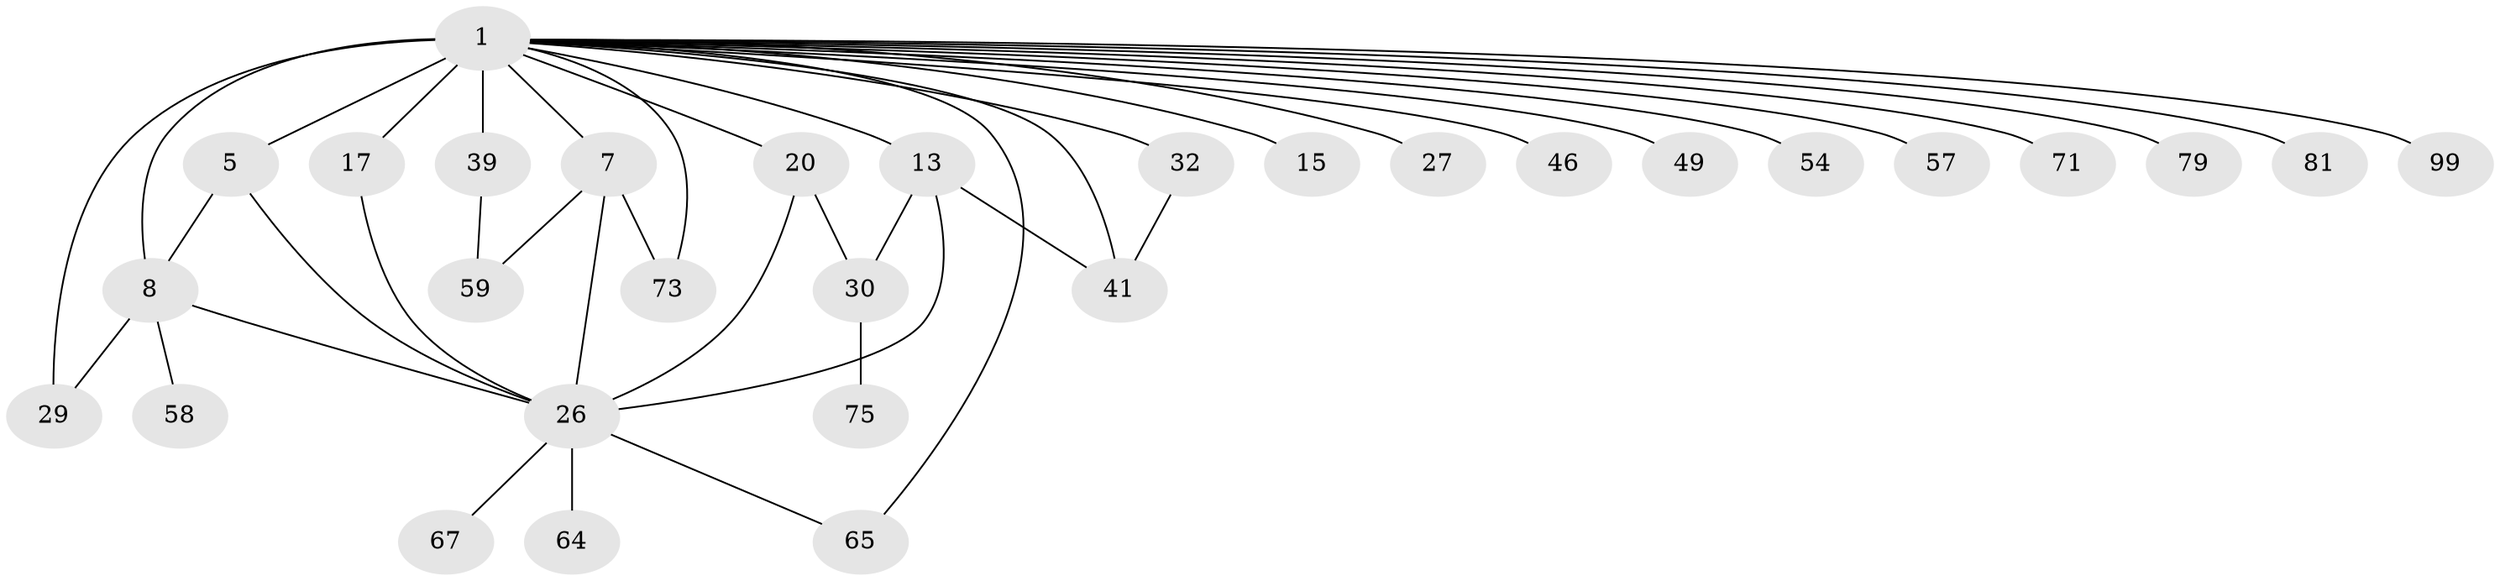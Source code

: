 // original degree distribution, {11: 0.009900990099009901, 8: 0.009900990099009901, 5: 0.07920792079207921, 3: 0.18811881188118812, 6: 0.019801980198019802, 2: 0.297029702970297, 4: 0.13861386138613863, 1: 0.25742574257425743}
// Generated by graph-tools (version 1.1) at 2025/17/03/04/25 18:17:12]
// undirected, 30 vertices, 42 edges
graph export_dot {
graph [start="1"]
  node [color=gray90,style=filled];
  1 [super="+4+43+3+61+2"];
  5 [super="+40+16"];
  7 [super="+33"];
  8 [super="+11"];
  13 [super="+70"];
  15;
  17 [super="+37+80"];
  20 [super="+25+47"];
  26 [super="+42+89+76+45"];
  27;
  29 [super="+44"];
  30 [super="+52+97+68+38"];
  32;
  39 [super="+101+60"];
  41 [super="+55+66"];
  46;
  49;
  54 [super="+72"];
  57;
  58;
  59;
  64;
  65 [super="+100"];
  67;
  71 [super="+93"];
  73;
  75 [super="+77"];
  79;
  81;
  99;
  1 -- 15;
  1 -- 20;
  1 -- 27;
  1 -- 39 [weight=6];
  1 -- 13;
  1 -- 79;
  1 -- 8 [weight=3];
  1 -- 5 [weight=6];
  1 -- 32;
  1 -- 65;
  1 -- 73;
  1 -- 17 [weight=2];
  1 -- 29;
  1 -- 99;
  1 -- 7;
  1 -- 41;
  1 -- 71;
  1 -- 46;
  1 -- 49;
  1 -- 81;
  1 -- 54;
  1 -- 57;
  5 -- 8;
  5 -- 26;
  7 -- 73;
  7 -- 59;
  7 -- 26;
  8 -- 58;
  8 -- 29;
  8 -- 26;
  13 -- 41;
  13 -- 30;
  13 -- 26;
  17 -- 26;
  20 -- 26;
  20 -- 30;
  26 -- 64 [weight=2];
  26 -- 67;
  26 -- 65;
  30 -- 75;
  32 -- 41;
  39 -- 59;
}
